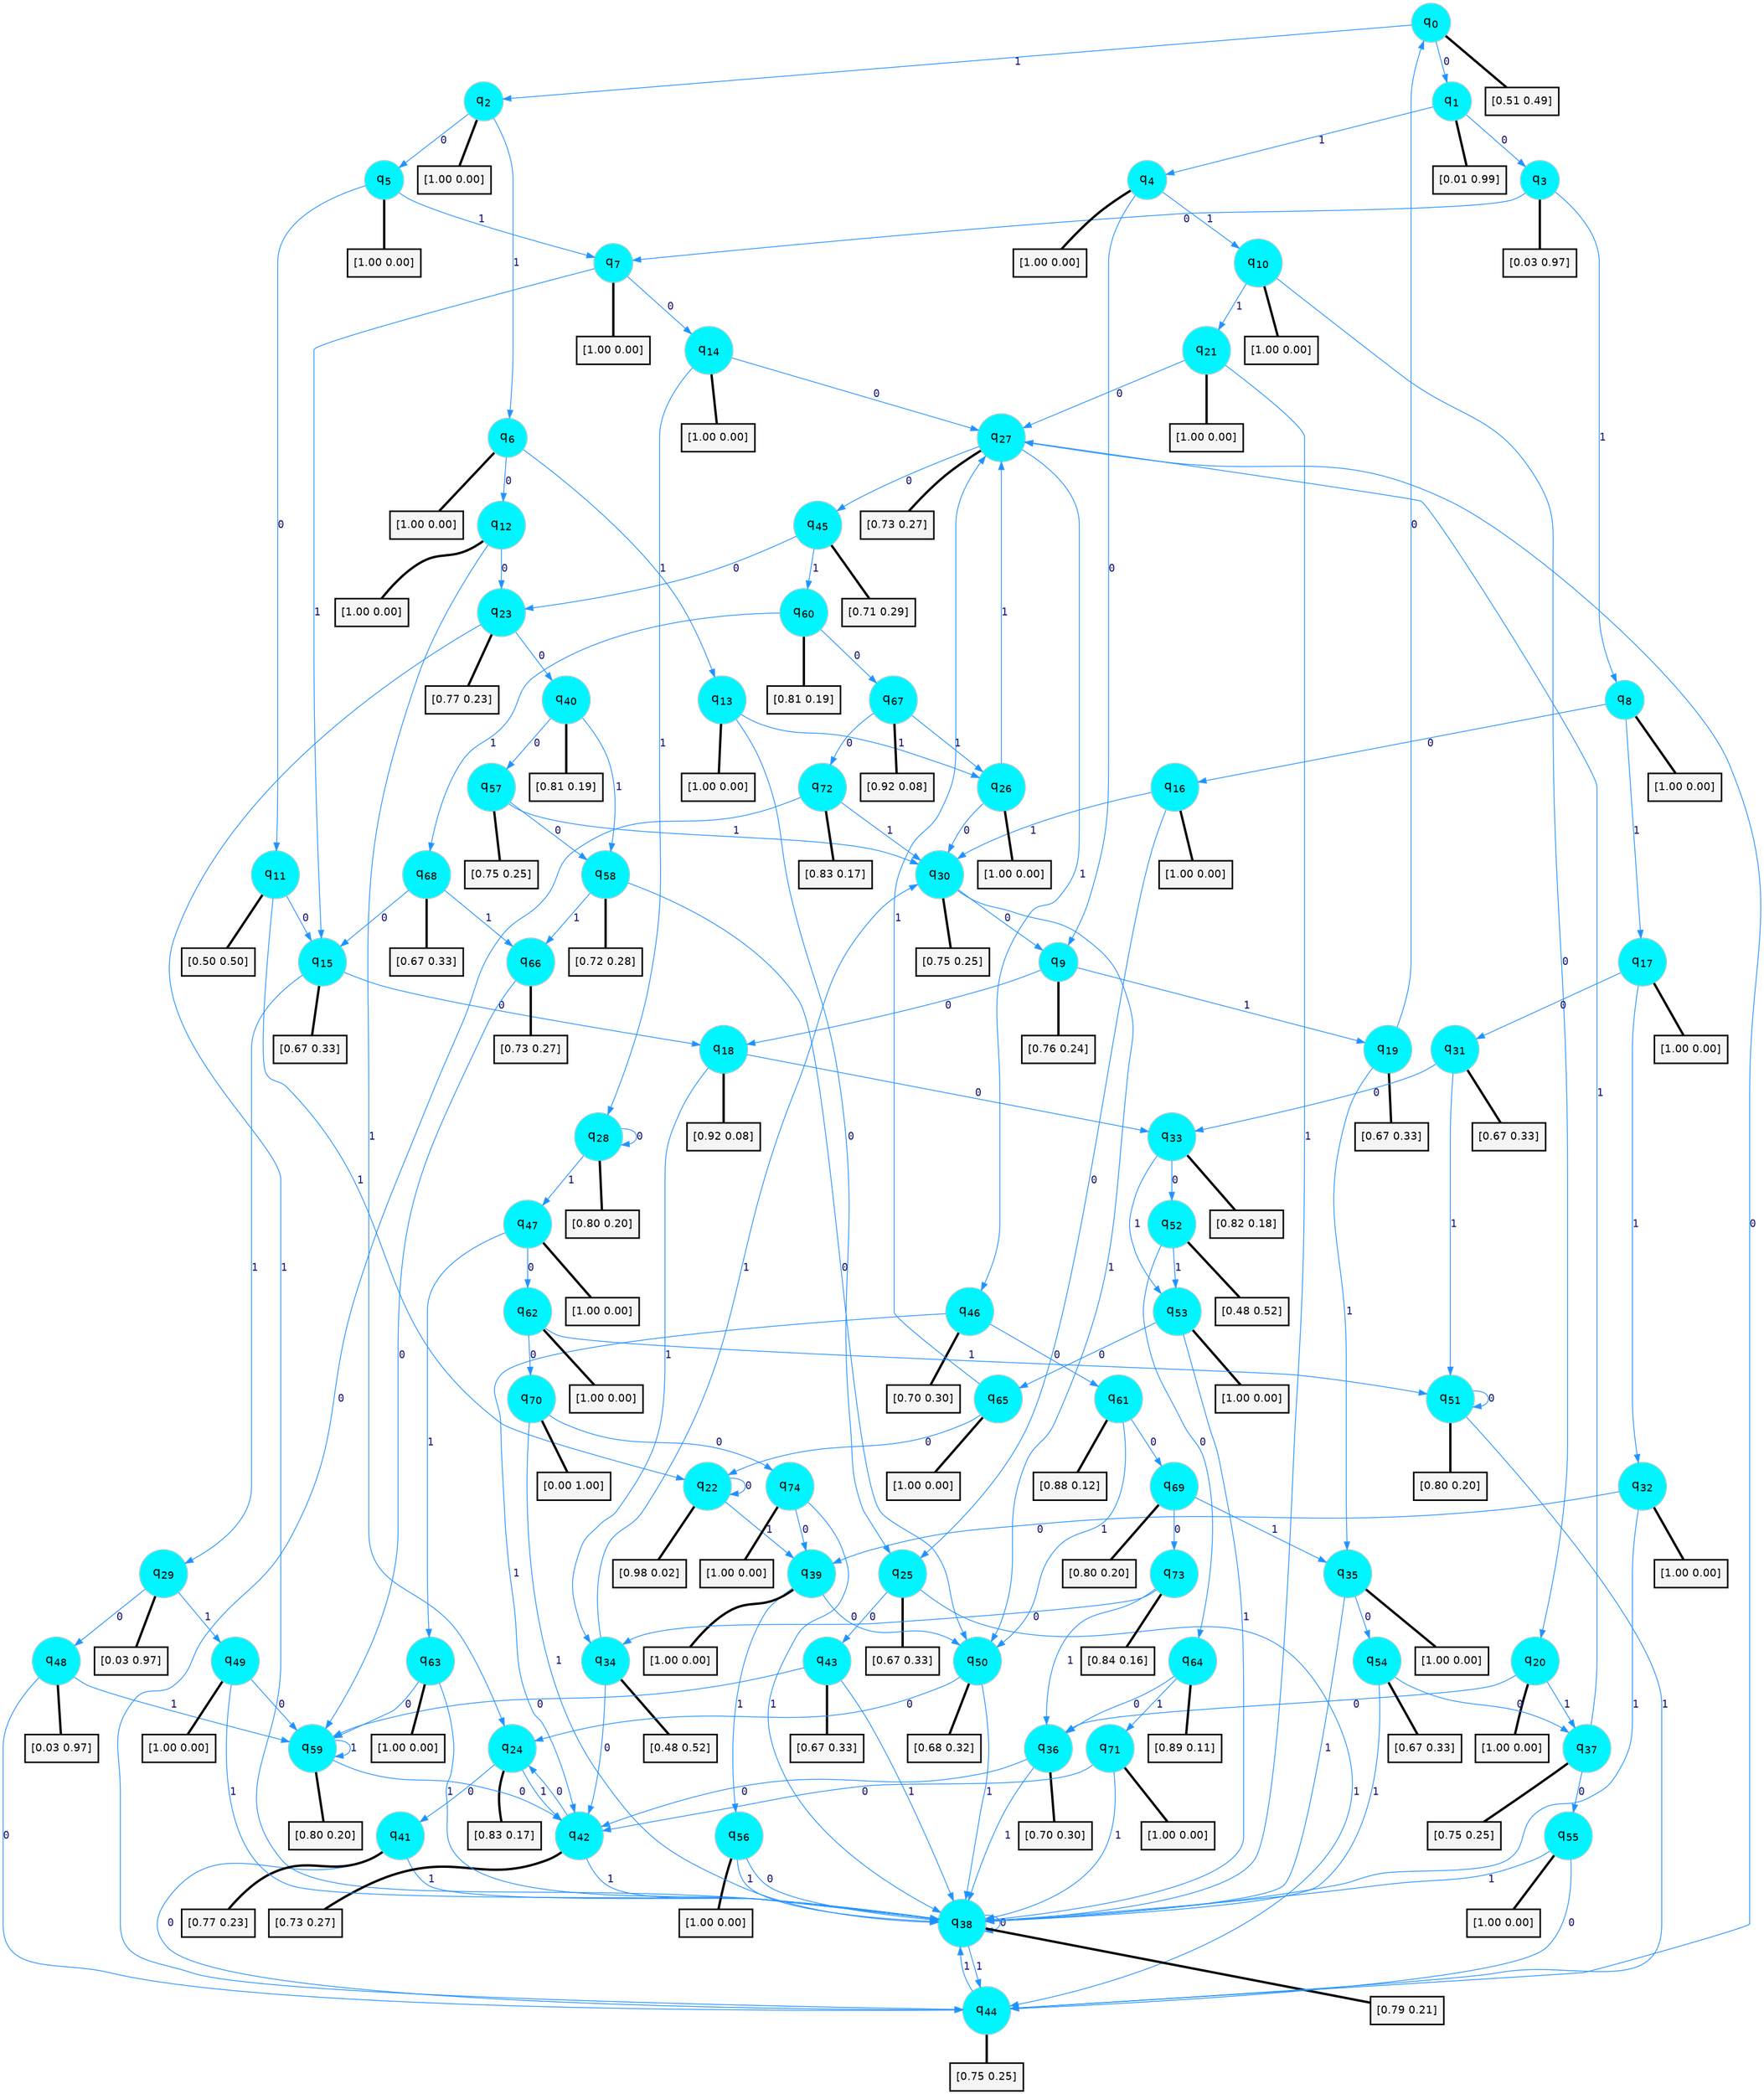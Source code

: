 digraph G {
graph [
bgcolor=transparent, dpi=300, rankdir=TD, size="40,25"];
node [
color=gray, fillcolor=turquoise1, fontcolor=black, fontname=Helvetica, fontsize=16, fontweight=bold, shape=circle, style=filled];
edge [
arrowsize=1, color=dodgerblue1, fontcolor=midnightblue, fontname=courier, fontweight=bold, penwidth=1, style=solid, weight=20];
0[label=<q<SUB>0</SUB>>];
1[label=<q<SUB>1</SUB>>];
2[label=<q<SUB>2</SUB>>];
3[label=<q<SUB>3</SUB>>];
4[label=<q<SUB>4</SUB>>];
5[label=<q<SUB>5</SUB>>];
6[label=<q<SUB>6</SUB>>];
7[label=<q<SUB>7</SUB>>];
8[label=<q<SUB>8</SUB>>];
9[label=<q<SUB>9</SUB>>];
10[label=<q<SUB>10</SUB>>];
11[label=<q<SUB>11</SUB>>];
12[label=<q<SUB>12</SUB>>];
13[label=<q<SUB>13</SUB>>];
14[label=<q<SUB>14</SUB>>];
15[label=<q<SUB>15</SUB>>];
16[label=<q<SUB>16</SUB>>];
17[label=<q<SUB>17</SUB>>];
18[label=<q<SUB>18</SUB>>];
19[label=<q<SUB>19</SUB>>];
20[label=<q<SUB>20</SUB>>];
21[label=<q<SUB>21</SUB>>];
22[label=<q<SUB>22</SUB>>];
23[label=<q<SUB>23</SUB>>];
24[label=<q<SUB>24</SUB>>];
25[label=<q<SUB>25</SUB>>];
26[label=<q<SUB>26</SUB>>];
27[label=<q<SUB>27</SUB>>];
28[label=<q<SUB>28</SUB>>];
29[label=<q<SUB>29</SUB>>];
30[label=<q<SUB>30</SUB>>];
31[label=<q<SUB>31</SUB>>];
32[label=<q<SUB>32</SUB>>];
33[label=<q<SUB>33</SUB>>];
34[label=<q<SUB>34</SUB>>];
35[label=<q<SUB>35</SUB>>];
36[label=<q<SUB>36</SUB>>];
37[label=<q<SUB>37</SUB>>];
38[label=<q<SUB>38</SUB>>];
39[label=<q<SUB>39</SUB>>];
40[label=<q<SUB>40</SUB>>];
41[label=<q<SUB>41</SUB>>];
42[label=<q<SUB>42</SUB>>];
43[label=<q<SUB>43</SUB>>];
44[label=<q<SUB>44</SUB>>];
45[label=<q<SUB>45</SUB>>];
46[label=<q<SUB>46</SUB>>];
47[label=<q<SUB>47</SUB>>];
48[label=<q<SUB>48</SUB>>];
49[label=<q<SUB>49</SUB>>];
50[label=<q<SUB>50</SUB>>];
51[label=<q<SUB>51</SUB>>];
52[label=<q<SUB>52</SUB>>];
53[label=<q<SUB>53</SUB>>];
54[label=<q<SUB>54</SUB>>];
55[label=<q<SUB>55</SUB>>];
56[label=<q<SUB>56</SUB>>];
57[label=<q<SUB>57</SUB>>];
58[label=<q<SUB>58</SUB>>];
59[label=<q<SUB>59</SUB>>];
60[label=<q<SUB>60</SUB>>];
61[label=<q<SUB>61</SUB>>];
62[label=<q<SUB>62</SUB>>];
63[label=<q<SUB>63</SUB>>];
64[label=<q<SUB>64</SUB>>];
65[label=<q<SUB>65</SUB>>];
66[label=<q<SUB>66</SUB>>];
67[label=<q<SUB>67</SUB>>];
68[label=<q<SUB>68</SUB>>];
69[label=<q<SUB>69</SUB>>];
70[label=<q<SUB>70</SUB>>];
71[label=<q<SUB>71</SUB>>];
72[label=<q<SUB>72</SUB>>];
73[label=<q<SUB>73</SUB>>];
74[label=<q<SUB>74</SUB>>];
75[label="[0.51 0.49]", shape=box,fontcolor=black, fontname=Helvetica, fontsize=14, penwidth=2, fillcolor=whitesmoke,color=black];
76[label="[0.01 0.99]", shape=box,fontcolor=black, fontname=Helvetica, fontsize=14, penwidth=2, fillcolor=whitesmoke,color=black];
77[label="[1.00 0.00]", shape=box,fontcolor=black, fontname=Helvetica, fontsize=14, penwidth=2, fillcolor=whitesmoke,color=black];
78[label="[0.03 0.97]", shape=box,fontcolor=black, fontname=Helvetica, fontsize=14, penwidth=2, fillcolor=whitesmoke,color=black];
79[label="[1.00 0.00]", shape=box,fontcolor=black, fontname=Helvetica, fontsize=14, penwidth=2, fillcolor=whitesmoke,color=black];
80[label="[1.00 0.00]", shape=box,fontcolor=black, fontname=Helvetica, fontsize=14, penwidth=2, fillcolor=whitesmoke,color=black];
81[label="[1.00 0.00]", shape=box,fontcolor=black, fontname=Helvetica, fontsize=14, penwidth=2, fillcolor=whitesmoke,color=black];
82[label="[1.00 0.00]", shape=box,fontcolor=black, fontname=Helvetica, fontsize=14, penwidth=2, fillcolor=whitesmoke,color=black];
83[label="[1.00 0.00]", shape=box,fontcolor=black, fontname=Helvetica, fontsize=14, penwidth=2, fillcolor=whitesmoke,color=black];
84[label="[0.76 0.24]", shape=box,fontcolor=black, fontname=Helvetica, fontsize=14, penwidth=2, fillcolor=whitesmoke,color=black];
85[label="[1.00 0.00]", shape=box,fontcolor=black, fontname=Helvetica, fontsize=14, penwidth=2, fillcolor=whitesmoke,color=black];
86[label="[0.50 0.50]", shape=box,fontcolor=black, fontname=Helvetica, fontsize=14, penwidth=2, fillcolor=whitesmoke,color=black];
87[label="[1.00 0.00]", shape=box,fontcolor=black, fontname=Helvetica, fontsize=14, penwidth=2, fillcolor=whitesmoke,color=black];
88[label="[1.00 0.00]", shape=box,fontcolor=black, fontname=Helvetica, fontsize=14, penwidth=2, fillcolor=whitesmoke,color=black];
89[label="[1.00 0.00]", shape=box,fontcolor=black, fontname=Helvetica, fontsize=14, penwidth=2, fillcolor=whitesmoke,color=black];
90[label="[0.67 0.33]", shape=box,fontcolor=black, fontname=Helvetica, fontsize=14, penwidth=2, fillcolor=whitesmoke,color=black];
91[label="[1.00 0.00]", shape=box,fontcolor=black, fontname=Helvetica, fontsize=14, penwidth=2, fillcolor=whitesmoke,color=black];
92[label="[1.00 0.00]", shape=box,fontcolor=black, fontname=Helvetica, fontsize=14, penwidth=2, fillcolor=whitesmoke,color=black];
93[label="[0.92 0.08]", shape=box,fontcolor=black, fontname=Helvetica, fontsize=14, penwidth=2, fillcolor=whitesmoke,color=black];
94[label="[0.67 0.33]", shape=box,fontcolor=black, fontname=Helvetica, fontsize=14, penwidth=2, fillcolor=whitesmoke,color=black];
95[label="[1.00 0.00]", shape=box,fontcolor=black, fontname=Helvetica, fontsize=14, penwidth=2, fillcolor=whitesmoke,color=black];
96[label="[1.00 0.00]", shape=box,fontcolor=black, fontname=Helvetica, fontsize=14, penwidth=2, fillcolor=whitesmoke,color=black];
97[label="[0.98 0.02]", shape=box,fontcolor=black, fontname=Helvetica, fontsize=14, penwidth=2, fillcolor=whitesmoke,color=black];
98[label="[0.77 0.23]", shape=box,fontcolor=black, fontname=Helvetica, fontsize=14, penwidth=2, fillcolor=whitesmoke,color=black];
99[label="[0.83 0.17]", shape=box,fontcolor=black, fontname=Helvetica, fontsize=14, penwidth=2, fillcolor=whitesmoke,color=black];
100[label="[0.67 0.33]", shape=box,fontcolor=black, fontname=Helvetica, fontsize=14, penwidth=2, fillcolor=whitesmoke,color=black];
101[label="[1.00 0.00]", shape=box,fontcolor=black, fontname=Helvetica, fontsize=14, penwidth=2, fillcolor=whitesmoke,color=black];
102[label="[0.73 0.27]", shape=box,fontcolor=black, fontname=Helvetica, fontsize=14, penwidth=2, fillcolor=whitesmoke,color=black];
103[label="[0.80 0.20]", shape=box,fontcolor=black, fontname=Helvetica, fontsize=14, penwidth=2, fillcolor=whitesmoke,color=black];
104[label="[0.03 0.97]", shape=box,fontcolor=black, fontname=Helvetica, fontsize=14, penwidth=2, fillcolor=whitesmoke,color=black];
105[label="[0.75 0.25]", shape=box,fontcolor=black, fontname=Helvetica, fontsize=14, penwidth=2, fillcolor=whitesmoke,color=black];
106[label="[0.67 0.33]", shape=box,fontcolor=black, fontname=Helvetica, fontsize=14, penwidth=2, fillcolor=whitesmoke,color=black];
107[label="[1.00 0.00]", shape=box,fontcolor=black, fontname=Helvetica, fontsize=14, penwidth=2, fillcolor=whitesmoke,color=black];
108[label="[0.82 0.18]", shape=box,fontcolor=black, fontname=Helvetica, fontsize=14, penwidth=2, fillcolor=whitesmoke,color=black];
109[label="[0.48 0.52]", shape=box,fontcolor=black, fontname=Helvetica, fontsize=14, penwidth=2, fillcolor=whitesmoke,color=black];
110[label="[1.00 0.00]", shape=box,fontcolor=black, fontname=Helvetica, fontsize=14, penwidth=2, fillcolor=whitesmoke,color=black];
111[label="[0.70 0.30]", shape=box,fontcolor=black, fontname=Helvetica, fontsize=14, penwidth=2, fillcolor=whitesmoke,color=black];
112[label="[0.75 0.25]", shape=box,fontcolor=black, fontname=Helvetica, fontsize=14, penwidth=2, fillcolor=whitesmoke,color=black];
113[label="[0.79 0.21]", shape=box,fontcolor=black, fontname=Helvetica, fontsize=14, penwidth=2, fillcolor=whitesmoke,color=black];
114[label="[1.00 0.00]", shape=box,fontcolor=black, fontname=Helvetica, fontsize=14, penwidth=2, fillcolor=whitesmoke,color=black];
115[label="[0.81 0.19]", shape=box,fontcolor=black, fontname=Helvetica, fontsize=14, penwidth=2, fillcolor=whitesmoke,color=black];
116[label="[0.77 0.23]", shape=box,fontcolor=black, fontname=Helvetica, fontsize=14, penwidth=2, fillcolor=whitesmoke,color=black];
117[label="[0.73 0.27]", shape=box,fontcolor=black, fontname=Helvetica, fontsize=14, penwidth=2, fillcolor=whitesmoke,color=black];
118[label="[0.67 0.33]", shape=box,fontcolor=black, fontname=Helvetica, fontsize=14, penwidth=2, fillcolor=whitesmoke,color=black];
119[label="[0.75 0.25]", shape=box,fontcolor=black, fontname=Helvetica, fontsize=14, penwidth=2, fillcolor=whitesmoke,color=black];
120[label="[0.71 0.29]", shape=box,fontcolor=black, fontname=Helvetica, fontsize=14, penwidth=2, fillcolor=whitesmoke,color=black];
121[label="[0.70 0.30]", shape=box,fontcolor=black, fontname=Helvetica, fontsize=14, penwidth=2, fillcolor=whitesmoke,color=black];
122[label="[1.00 0.00]", shape=box,fontcolor=black, fontname=Helvetica, fontsize=14, penwidth=2, fillcolor=whitesmoke,color=black];
123[label="[0.03 0.97]", shape=box,fontcolor=black, fontname=Helvetica, fontsize=14, penwidth=2, fillcolor=whitesmoke,color=black];
124[label="[1.00 0.00]", shape=box,fontcolor=black, fontname=Helvetica, fontsize=14, penwidth=2, fillcolor=whitesmoke,color=black];
125[label="[0.68 0.32]", shape=box,fontcolor=black, fontname=Helvetica, fontsize=14, penwidth=2, fillcolor=whitesmoke,color=black];
126[label="[0.80 0.20]", shape=box,fontcolor=black, fontname=Helvetica, fontsize=14, penwidth=2, fillcolor=whitesmoke,color=black];
127[label="[0.48 0.52]", shape=box,fontcolor=black, fontname=Helvetica, fontsize=14, penwidth=2, fillcolor=whitesmoke,color=black];
128[label="[1.00 0.00]", shape=box,fontcolor=black, fontname=Helvetica, fontsize=14, penwidth=2, fillcolor=whitesmoke,color=black];
129[label="[0.67 0.33]", shape=box,fontcolor=black, fontname=Helvetica, fontsize=14, penwidth=2, fillcolor=whitesmoke,color=black];
130[label="[1.00 0.00]", shape=box,fontcolor=black, fontname=Helvetica, fontsize=14, penwidth=2, fillcolor=whitesmoke,color=black];
131[label="[1.00 0.00]", shape=box,fontcolor=black, fontname=Helvetica, fontsize=14, penwidth=2, fillcolor=whitesmoke,color=black];
132[label="[0.75 0.25]", shape=box,fontcolor=black, fontname=Helvetica, fontsize=14, penwidth=2, fillcolor=whitesmoke,color=black];
133[label="[0.72 0.28]", shape=box,fontcolor=black, fontname=Helvetica, fontsize=14, penwidth=2, fillcolor=whitesmoke,color=black];
134[label="[0.80 0.20]", shape=box,fontcolor=black, fontname=Helvetica, fontsize=14, penwidth=2, fillcolor=whitesmoke,color=black];
135[label="[0.81 0.19]", shape=box,fontcolor=black, fontname=Helvetica, fontsize=14, penwidth=2, fillcolor=whitesmoke,color=black];
136[label="[0.88 0.12]", shape=box,fontcolor=black, fontname=Helvetica, fontsize=14, penwidth=2, fillcolor=whitesmoke,color=black];
137[label="[1.00 0.00]", shape=box,fontcolor=black, fontname=Helvetica, fontsize=14, penwidth=2, fillcolor=whitesmoke,color=black];
138[label="[1.00 0.00]", shape=box,fontcolor=black, fontname=Helvetica, fontsize=14, penwidth=2, fillcolor=whitesmoke,color=black];
139[label="[0.89 0.11]", shape=box,fontcolor=black, fontname=Helvetica, fontsize=14, penwidth=2, fillcolor=whitesmoke,color=black];
140[label="[1.00 0.00]", shape=box,fontcolor=black, fontname=Helvetica, fontsize=14, penwidth=2, fillcolor=whitesmoke,color=black];
141[label="[0.73 0.27]", shape=box,fontcolor=black, fontname=Helvetica, fontsize=14, penwidth=2, fillcolor=whitesmoke,color=black];
142[label="[0.92 0.08]", shape=box,fontcolor=black, fontname=Helvetica, fontsize=14, penwidth=2, fillcolor=whitesmoke,color=black];
143[label="[0.67 0.33]", shape=box,fontcolor=black, fontname=Helvetica, fontsize=14, penwidth=2, fillcolor=whitesmoke,color=black];
144[label="[0.80 0.20]", shape=box,fontcolor=black, fontname=Helvetica, fontsize=14, penwidth=2, fillcolor=whitesmoke,color=black];
145[label="[0.00 1.00]", shape=box,fontcolor=black, fontname=Helvetica, fontsize=14, penwidth=2, fillcolor=whitesmoke,color=black];
146[label="[1.00 0.00]", shape=box,fontcolor=black, fontname=Helvetica, fontsize=14, penwidth=2, fillcolor=whitesmoke,color=black];
147[label="[0.83 0.17]", shape=box,fontcolor=black, fontname=Helvetica, fontsize=14, penwidth=2, fillcolor=whitesmoke,color=black];
148[label="[0.84 0.16]", shape=box,fontcolor=black, fontname=Helvetica, fontsize=14, penwidth=2, fillcolor=whitesmoke,color=black];
149[label="[1.00 0.00]", shape=box,fontcolor=black, fontname=Helvetica, fontsize=14, penwidth=2, fillcolor=whitesmoke,color=black];
0->1 [label=0];
0->2 [label=1];
0->75 [arrowhead=none, penwidth=3,color=black];
1->3 [label=0];
1->4 [label=1];
1->76 [arrowhead=none, penwidth=3,color=black];
2->5 [label=0];
2->6 [label=1];
2->77 [arrowhead=none, penwidth=3,color=black];
3->7 [label=0];
3->8 [label=1];
3->78 [arrowhead=none, penwidth=3,color=black];
4->9 [label=0];
4->10 [label=1];
4->79 [arrowhead=none, penwidth=3,color=black];
5->11 [label=0];
5->7 [label=1];
5->80 [arrowhead=none, penwidth=3,color=black];
6->12 [label=0];
6->13 [label=1];
6->81 [arrowhead=none, penwidth=3,color=black];
7->14 [label=0];
7->15 [label=1];
7->82 [arrowhead=none, penwidth=3,color=black];
8->16 [label=0];
8->17 [label=1];
8->83 [arrowhead=none, penwidth=3,color=black];
9->18 [label=0];
9->19 [label=1];
9->84 [arrowhead=none, penwidth=3,color=black];
10->20 [label=0];
10->21 [label=1];
10->85 [arrowhead=none, penwidth=3,color=black];
11->15 [label=0];
11->22 [label=1];
11->86 [arrowhead=none, penwidth=3,color=black];
12->23 [label=0];
12->24 [label=1];
12->87 [arrowhead=none, penwidth=3,color=black];
13->25 [label=0];
13->26 [label=1];
13->88 [arrowhead=none, penwidth=3,color=black];
14->27 [label=0];
14->28 [label=1];
14->89 [arrowhead=none, penwidth=3,color=black];
15->18 [label=0];
15->29 [label=1];
15->90 [arrowhead=none, penwidth=3,color=black];
16->25 [label=0];
16->30 [label=1];
16->91 [arrowhead=none, penwidth=3,color=black];
17->31 [label=0];
17->32 [label=1];
17->92 [arrowhead=none, penwidth=3,color=black];
18->33 [label=0];
18->34 [label=1];
18->93 [arrowhead=none, penwidth=3,color=black];
19->0 [label=0];
19->35 [label=1];
19->94 [arrowhead=none, penwidth=3,color=black];
20->36 [label=0];
20->37 [label=1];
20->95 [arrowhead=none, penwidth=3,color=black];
21->27 [label=0];
21->38 [label=1];
21->96 [arrowhead=none, penwidth=3,color=black];
22->22 [label=0];
22->39 [label=1];
22->97 [arrowhead=none, penwidth=3,color=black];
23->40 [label=0];
23->38 [label=1];
23->98 [arrowhead=none, penwidth=3,color=black];
24->41 [label=0];
24->42 [label=1];
24->99 [arrowhead=none, penwidth=3,color=black];
25->43 [label=0];
25->44 [label=1];
25->100 [arrowhead=none, penwidth=3,color=black];
26->30 [label=0];
26->27 [label=1];
26->101 [arrowhead=none, penwidth=3,color=black];
27->45 [label=0];
27->46 [label=1];
27->102 [arrowhead=none, penwidth=3,color=black];
28->28 [label=0];
28->47 [label=1];
28->103 [arrowhead=none, penwidth=3,color=black];
29->48 [label=0];
29->49 [label=1];
29->104 [arrowhead=none, penwidth=3,color=black];
30->9 [label=0];
30->50 [label=1];
30->105 [arrowhead=none, penwidth=3,color=black];
31->33 [label=0];
31->51 [label=1];
31->106 [arrowhead=none, penwidth=3,color=black];
32->39 [label=0];
32->38 [label=1];
32->107 [arrowhead=none, penwidth=3,color=black];
33->52 [label=0];
33->53 [label=1];
33->108 [arrowhead=none, penwidth=3,color=black];
34->42 [label=0];
34->30 [label=1];
34->109 [arrowhead=none, penwidth=3,color=black];
35->54 [label=0];
35->38 [label=1];
35->110 [arrowhead=none, penwidth=3,color=black];
36->42 [label=0];
36->38 [label=1];
36->111 [arrowhead=none, penwidth=3,color=black];
37->55 [label=0];
37->27 [label=1];
37->112 [arrowhead=none, penwidth=3,color=black];
38->38 [label=0];
38->44 [label=1];
38->113 [arrowhead=none, penwidth=3,color=black];
39->50 [label=0];
39->56 [label=1];
39->114 [arrowhead=none, penwidth=3,color=black];
40->57 [label=0];
40->58 [label=1];
40->115 [arrowhead=none, penwidth=3,color=black];
41->44 [label=0];
41->38 [label=1];
41->116 [arrowhead=none, penwidth=3,color=black];
42->24 [label=0];
42->38 [label=1];
42->117 [arrowhead=none, penwidth=3,color=black];
43->59 [label=0];
43->38 [label=1];
43->118 [arrowhead=none, penwidth=3,color=black];
44->27 [label=0];
44->38 [label=1];
44->119 [arrowhead=none, penwidth=3,color=black];
45->23 [label=0];
45->60 [label=1];
45->120 [arrowhead=none, penwidth=3,color=black];
46->61 [label=0];
46->42 [label=1];
46->121 [arrowhead=none, penwidth=3,color=black];
47->62 [label=0];
47->63 [label=1];
47->122 [arrowhead=none, penwidth=3,color=black];
48->44 [label=0];
48->59 [label=1];
48->123 [arrowhead=none, penwidth=3,color=black];
49->59 [label=0];
49->38 [label=1];
49->124 [arrowhead=none, penwidth=3,color=black];
50->24 [label=0];
50->38 [label=1];
50->125 [arrowhead=none, penwidth=3,color=black];
51->51 [label=0];
51->44 [label=1];
51->126 [arrowhead=none, penwidth=3,color=black];
52->64 [label=0];
52->53 [label=1];
52->127 [arrowhead=none, penwidth=3,color=black];
53->65 [label=0];
53->38 [label=1];
53->128 [arrowhead=none, penwidth=3,color=black];
54->37 [label=0];
54->38 [label=1];
54->129 [arrowhead=none, penwidth=3,color=black];
55->44 [label=0];
55->38 [label=1];
55->130 [arrowhead=none, penwidth=3,color=black];
56->38 [label=0];
56->38 [label=1];
56->131 [arrowhead=none, penwidth=3,color=black];
57->58 [label=0];
57->30 [label=1];
57->132 [arrowhead=none, penwidth=3,color=black];
58->50 [label=0];
58->66 [label=1];
58->133 [arrowhead=none, penwidth=3,color=black];
59->42 [label=0];
59->59 [label=1];
59->134 [arrowhead=none, penwidth=3,color=black];
60->67 [label=0];
60->68 [label=1];
60->135 [arrowhead=none, penwidth=3,color=black];
61->69 [label=0];
61->50 [label=1];
61->136 [arrowhead=none, penwidth=3,color=black];
62->70 [label=0];
62->51 [label=1];
62->137 [arrowhead=none, penwidth=3,color=black];
63->59 [label=0];
63->38 [label=1];
63->138 [arrowhead=none, penwidth=3,color=black];
64->36 [label=0];
64->71 [label=1];
64->139 [arrowhead=none, penwidth=3,color=black];
65->22 [label=0];
65->27 [label=1];
65->140 [arrowhead=none, penwidth=3,color=black];
66->59 [label=0];
66->141 [arrowhead=none, penwidth=3,color=black];
67->72 [label=0];
67->26 [label=1];
67->142 [arrowhead=none, penwidth=3,color=black];
68->15 [label=0];
68->66 [label=1];
68->143 [arrowhead=none, penwidth=3,color=black];
69->73 [label=0];
69->35 [label=1];
69->144 [arrowhead=none, penwidth=3,color=black];
70->74 [label=0];
70->38 [label=1];
70->145 [arrowhead=none, penwidth=3,color=black];
71->42 [label=0];
71->38 [label=1];
71->146 [arrowhead=none, penwidth=3,color=black];
72->44 [label=0];
72->30 [label=1];
72->147 [arrowhead=none, penwidth=3,color=black];
73->34 [label=0];
73->36 [label=1];
73->148 [arrowhead=none, penwidth=3,color=black];
74->39 [label=0];
74->38 [label=1];
74->149 [arrowhead=none, penwidth=3,color=black];
}
